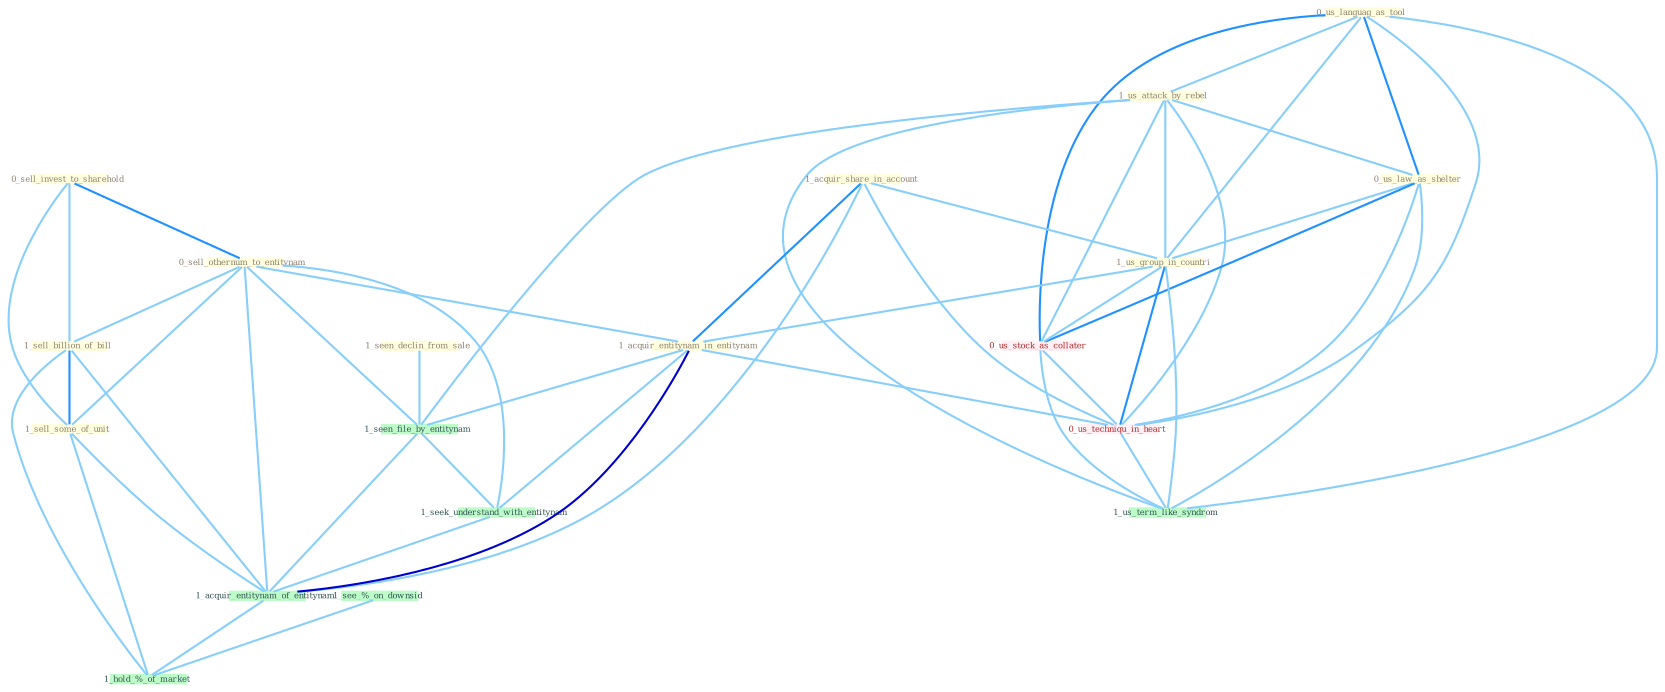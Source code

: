 Graph G{ 
    node
    [shape=polygon,style=filled,width=.5,height=.06,color="#BDFCC9",fixedsize=true,fontsize=4,
    fontcolor="#2f4f4f"];
    {node
    [color="#ffffe0", fontcolor="#8b7d6b"] "0_sell_invest_to_sharehold " "0_us_languag_as_tool " "0_sell_othernum_to_entitynam " "1_us_attack_by_rebel " "1_seen_declin_from_sale " "1_sell_billion_of_bill " "0_us_law_as_shelter " "1_acquir_share_in_account " "1_us_group_in_countri " "1_acquir_entitynam_in_entitynam " "1_sell_some_of_unit "}
{node [color="#fff0f5", fontcolor="#b22222"] "0_us_stock_as_collater " "0_us_techniqu_in_heart "}
edge [color="#B0E2FF"];

	"0_sell_invest_to_sharehold " -- "0_sell_othernum_to_entitynam " [w="2", color="#1e90ff" , len=0.8];
	"0_sell_invest_to_sharehold " -- "1_sell_billion_of_bill " [w="1", color="#87cefa" ];
	"0_sell_invest_to_sharehold " -- "1_sell_some_of_unit " [w="1", color="#87cefa" ];
	"0_us_languag_as_tool " -- "1_us_attack_by_rebel " [w="1", color="#87cefa" ];
	"0_us_languag_as_tool " -- "0_us_law_as_shelter " [w="2", color="#1e90ff" , len=0.8];
	"0_us_languag_as_tool " -- "1_us_group_in_countri " [w="1", color="#87cefa" ];
	"0_us_languag_as_tool " -- "0_us_stock_as_collater " [w="2", color="#1e90ff" , len=0.8];
	"0_us_languag_as_tool " -- "0_us_techniqu_in_heart " [w="1", color="#87cefa" ];
	"0_us_languag_as_tool " -- "1_us_term_like_syndrom " [w="1", color="#87cefa" ];
	"0_sell_othernum_to_entitynam " -- "1_sell_billion_of_bill " [w="1", color="#87cefa" ];
	"0_sell_othernum_to_entitynam " -- "1_acquir_entitynam_in_entitynam " [w="1", color="#87cefa" ];
	"0_sell_othernum_to_entitynam " -- "1_sell_some_of_unit " [w="1", color="#87cefa" ];
	"0_sell_othernum_to_entitynam " -- "1_seen_file_by_entitynam " [w="1", color="#87cefa" ];
	"0_sell_othernum_to_entitynam " -- "1_seek_understand_with_entitynam " [w="1", color="#87cefa" ];
	"0_sell_othernum_to_entitynam " -- "1_acquir_entitynam_of_entitynam " [w="1", color="#87cefa" ];
	"1_us_attack_by_rebel " -- "0_us_law_as_shelter " [w="1", color="#87cefa" ];
	"1_us_attack_by_rebel " -- "1_us_group_in_countri " [w="1", color="#87cefa" ];
	"1_us_attack_by_rebel " -- "1_seen_file_by_entitynam " [w="1", color="#87cefa" ];
	"1_us_attack_by_rebel " -- "0_us_stock_as_collater " [w="1", color="#87cefa" ];
	"1_us_attack_by_rebel " -- "0_us_techniqu_in_heart " [w="1", color="#87cefa" ];
	"1_us_attack_by_rebel " -- "1_us_term_like_syndrom " [w="1", color="#87cefa" ];
	"1_seen_declin_from_sale " -- "1_seen_file_by_entitynam " [w="1", color="#87cefa" ];
	"1_sell_billion_of_bill " -- "1_sell_some_of_unit " [w="2", color="#1e90ff" , len=0.8];
	"1_sell_billion_of_bill " -- "1_acquir_entitynam_of_entitynam " [w="1", color="#87cefa" ];
	"1_sell_billion_of_bill " -- "1_hold_%_of_market " [w="1", color="#87cefa" ];
	"0_us_law_as_shelter " -- "1_us_group_in_countri " [w="1", color="#87cefa" ];
	"0_us_law_as_shelter " -- "0_us_stock_as_collater " [w="2", color="#1e90ff" , len=0.8];
	"0_us_law_as_shelter " -- "0_us_techniqu_in_heart " [w="1", color="#87cefa" ];
	"0_us_law_as_shelter " -- "1_us_term_like_syndrom " [w="1", color="#87cefa" ];
	"1_acquir_share_in_account " -- "1_us_group_in_countri " [w="1", color="#87cefa" ];
	"1_acquir_share_in_account " -- "1_acquir_entitynam_in_entitynam " [w="2", color="#1e90ff" , len=0.8];
	"1_acquir_share_in_account " -- "1_acquir_entitynam_of_entitynam " [w="1", color="#87cefa" ];
	"1_acquir_share_in_account " -- "0_us_techniqu_in_heart " [w="1", color="#87cefa" ];
	"1_us_group_in_countri " -- "1_acquir_entitynam_in_entitynam " [w="1", color="#87cefa" ];
	"1_us_group_in_countri " -- "0_us_stock_as_collater " [w="1", color="#87cefa" ];
	"1_us_group_in_countri " -- "0_us_techniqu_in_heart " [w="2", color="#1e90ff" , len=0.8];
	"1_us_group_in_countri " -- "1_us_term_like_syndrom " [w="1", color="#87cefa" ];
	"1_acquir_entitynam_in_entitynam " -- "1_seen_file_by_entitynam " [w="1", color="#87cefa" ];
	"1_acquir_entitynam_in_entitynam " -- "1_seek_understand_with_entitynam " [w="1", color="#87cefa" ];
	"1_acquir_entitynam_in_entitynam " -- "1_acquir_entitynam_of_entitynam " [w="3", color="#0000cd" , len=0.6];
	"1_acquir_entitynam_in_entitynam " -- "0_us_techniqu_in_heart " [w="1", color="#87cefa" ];
	"1_sell_some_of_unit " -- "1_acquir_entitynam_of_entitynam " [w="1", color="#87cefa" ];
	"1_sell_some_of_unit " -- "1_hold_%_of_market " [w="1", color="#87cefa" ];
	"1_seen_file_by_entitynam " -- "1_seek_understand_with_entitynam " [w="1", color="#87cefa" ];
	"1_seen_file_by_entitynam " -- "1_acquir_entitynam_of_entitynam " [w="1", color="#87cefa" ];
	"0_us_stock_as_collater " -- "0_us_techniqu_in_heart " [w="1", color="#87cefa" ];
	"0_us_stock_as_collater " -- "1_us_term_like_syndrom " [w="1", color="#87cefa" ];
	"1_seek_understand_with_entitynam " -- "1_acquir_entitynam_of_entitynam " [w="1", color="#87cefa" ];
	"1_acquir_entitynam_of_entitynam " -- "1_hold_%_of_market " [w="1", color="#87cefa" ];
	"0_us_techniqu_in_heart " -- "1_us_term_like_syndrom " [w="1", color="#87cefa" ];
	"1_see_%_on_downsid " -- "1_hold_%_of_market " [w="1", color="#87cefa" ];
}
